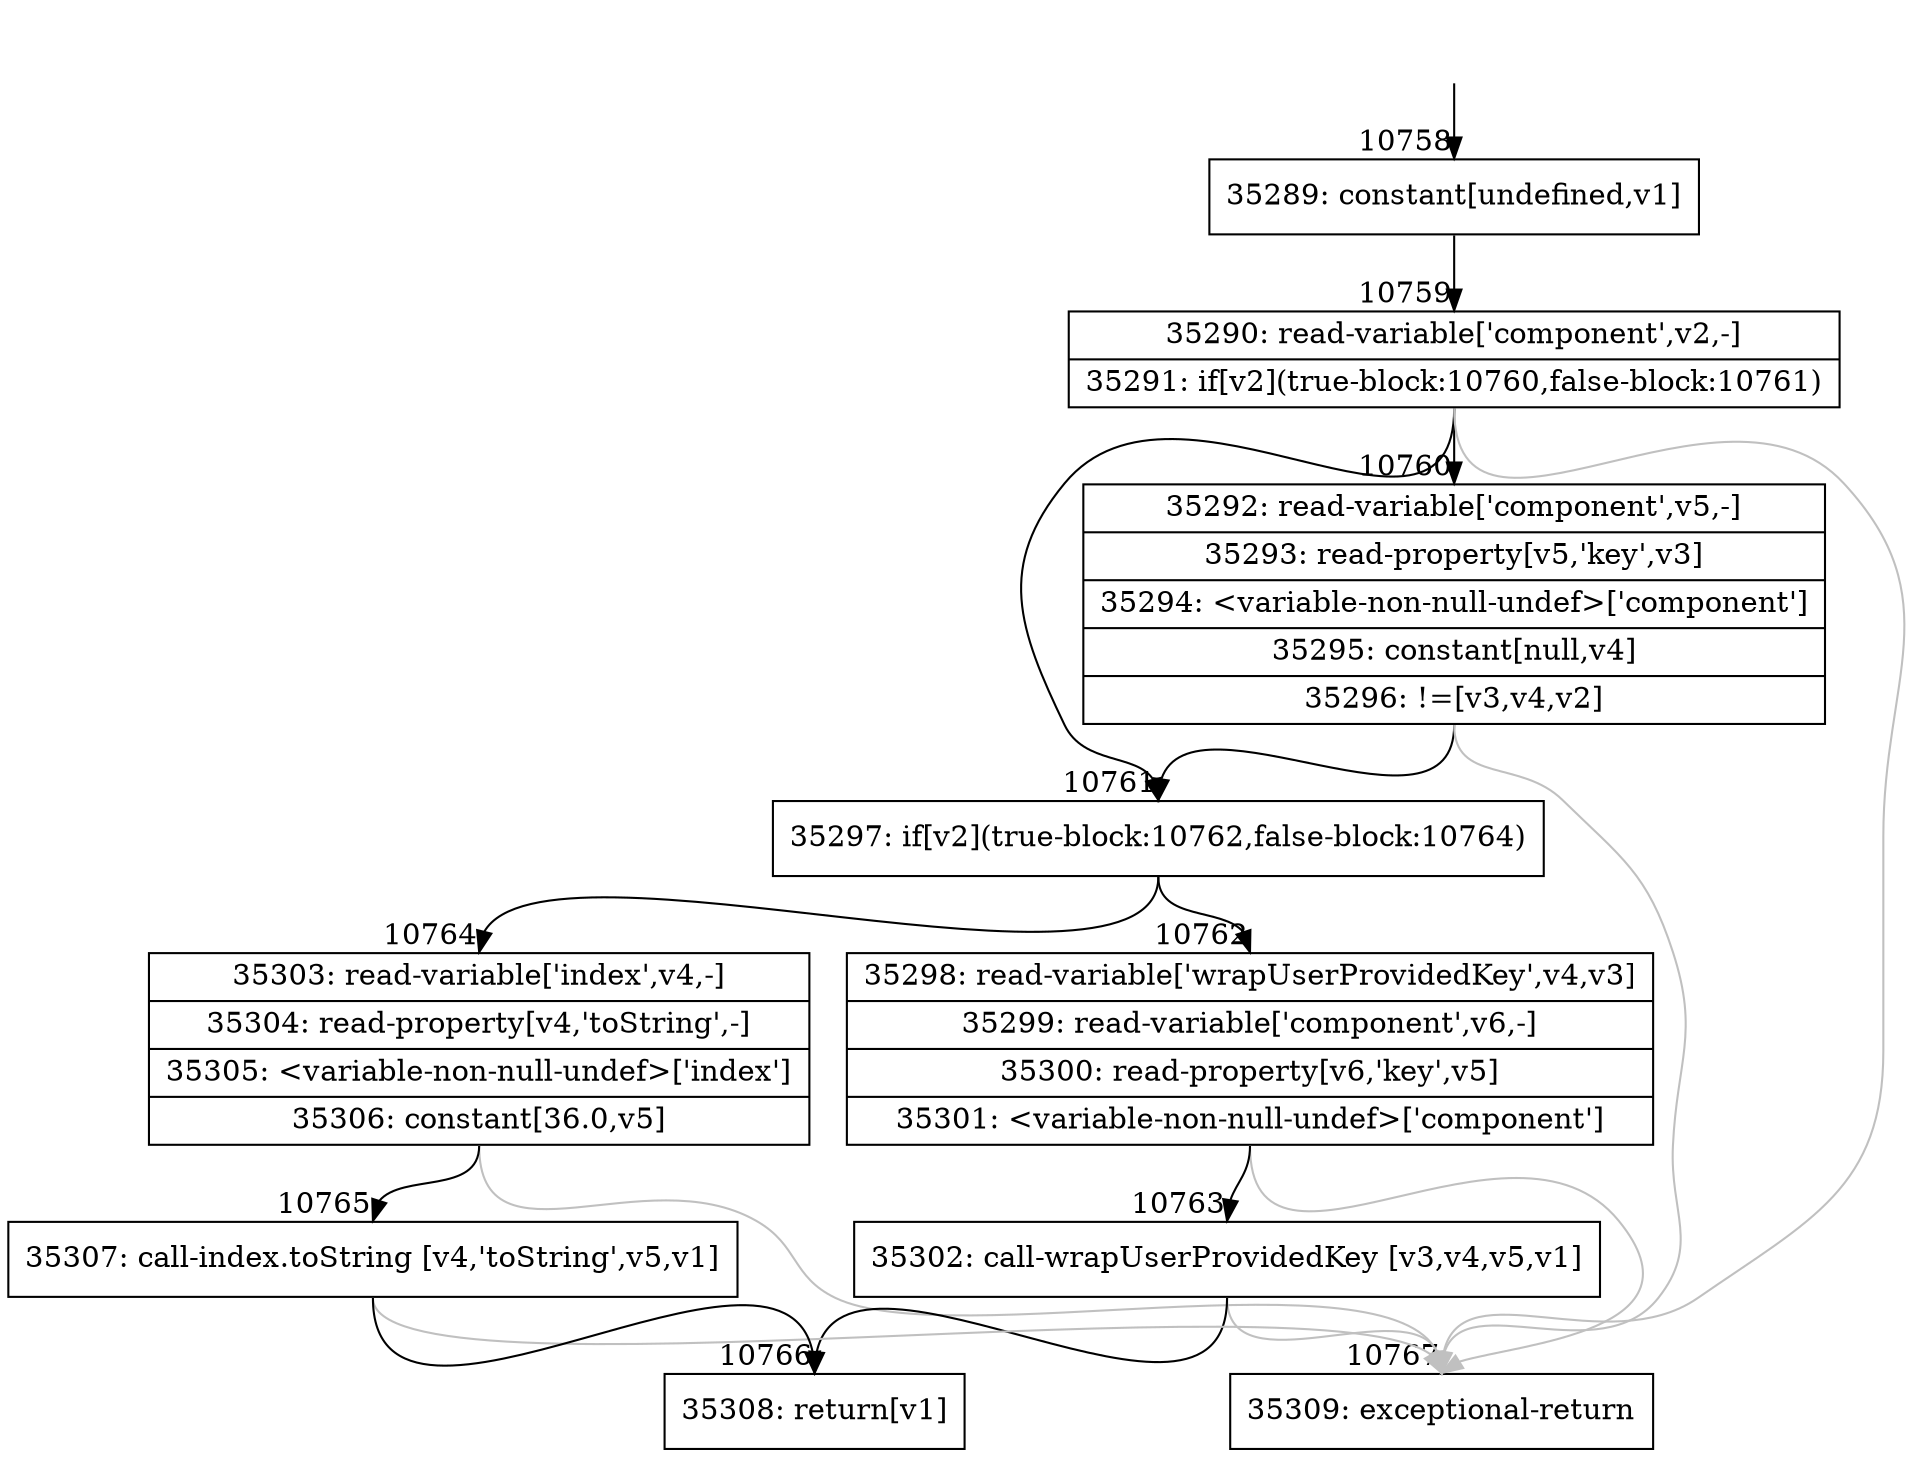 digraph {
rankdir="TD"
BB_entry812[shape=none,label=""];
BB_entry812 -> BB10758 [tailport=s, headport=n, headlabel="    10758"]
BB10758 [shape=record label="{35289: constant[undefined,v1]}" ] 
BB10758 -> BB10759 [tailport=s, headport=n, headlabel="      10759"]
BB10759 [shape=record label="{35290: read-variable['component',v2,-]|35291: if[v2](true-block:10760,false-block:10761)}" ] 
BB10759 -> BB10761 [tailport=s, headport=n, headlabel="      10761"]
BB10759 -> BB10760 [tailport=s, headport=n, headlabel="      10760"]
BB10759 -> BB10767 [tailport=s, headport=n, color=gray, headlabel="      10767"]
BB10760 [shape=record label="{35292: read-variable['component',v5,-]|35293: read-property[v5,'key',v3]|35294: \<variable-non-null-undef\>['component']|35295: constant[null,v4]|35296: !=[v3,v4,v2]}" ] 
BB10760 -> BB10761 [tailport=s, headport=n]
BB10760 -> BB10767 [tailport=s, headport=n, color=gray]
BB10761 [shape=record label="{35297: if[v2](true-block:10762,false-block:10764)}" ] 
BB10761 -> BB10762 [tailport=s, headport=n, headlabel="      10762"]
BB10761 -> BB10764 [tailport=s, headport=n, headlabel="      10764"]
BB10762 [shape=record label="{35298: read-variable['wrapUserProvidedKey',v4,v3]|35299: read-variable['component',v6,-]|35300: read-property[v6,'key',v5]|35301: \<variable-non-null-undef\>['component']}" ] 
BB10762 -> BB10763 [tailport=s, headport=n, headlabel="      10763"]
BB10762 -> BB10767 [tailport=s, headport=n, color=gray]
BB10763 [shape=record label="{35302: call-wrapUserProvidedKey [v3,v4,v5,v1]}" ] 
BB10763 -> BB10766 [tailport=s, headport=n, headlabel="      10766"]
BB10763 -> BB10767 [tailport=s, headport=n, color=gray]
BB10764 [shape=record label="{35303: read-variable['index',v4,-]|35304: read-property[v4,'toString',-]|35305: \<variable-non-null-undef\>['index']|35306: constant[36.0,v5]}" ] 
BB10764 -> BB10765 [tailport=s, headport=n, headlabel="      10765"]
BB10764 -> BB10767 [tailport=s, headport=n, color=gray]
BB10765 [shape=record label="{35307: call-index.toString [v4,'toString',v5,v1]}" ] 
BB10765 -> BB10766 [tailport=s, headport=n]
BB10765 -> BB10767 [tailport=s, headport=n, color=gray]
BB10766 [shape=record label="{35308: return[v1]}" ] 
BB10767 [shape=record label="{35309: exceptional-return}" ] 
//#$~ 19346
}
